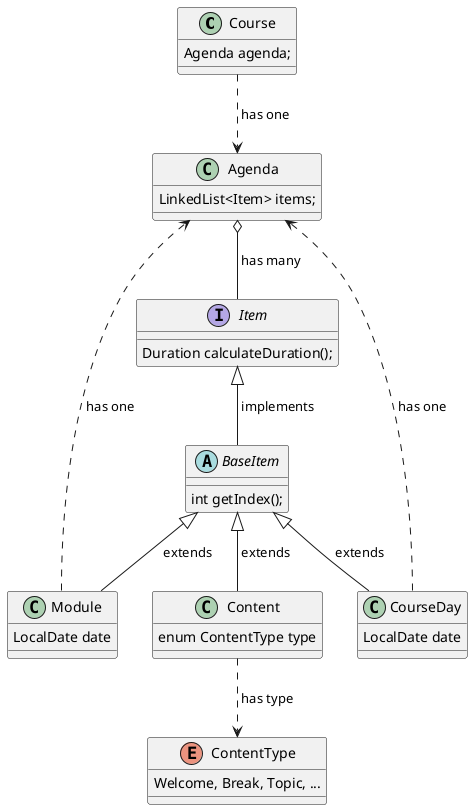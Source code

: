 @startuml
'https://plantuml.com/class-diagram

skinparam groupInheritance 1

scale 1.0

class Course {
  Agenda agenda;
}
class Agenda {
  LinkedList<Item> items;
}
interface Item {
  Duration calculateDuration();
}
abstract class BaseItem {
  int getIndex();
}
class CourseDay {
  LocalDate date
}
class Module {
  LocalDate date
}
class Content {
  enum ContentType type
}
enum ContentType {
  Welcome, Break, Topic, ...
}

Course      ..>     Agenda       : " has one"
CourseDay   ..>     Agenda       : " has one"
Module      ..>     Agenda       : " has one"
Agenda      o--     Item         : " has many"
Item        <|--    BaseItem     : " implements"

BaseItem    <|--    CourseDay    : " extends"
BaseItem    <|--    Module       : " extends"
BaseItem    <|--    Content      : " extends"
Content     ..>     ContentType  : " has type"

@enduml